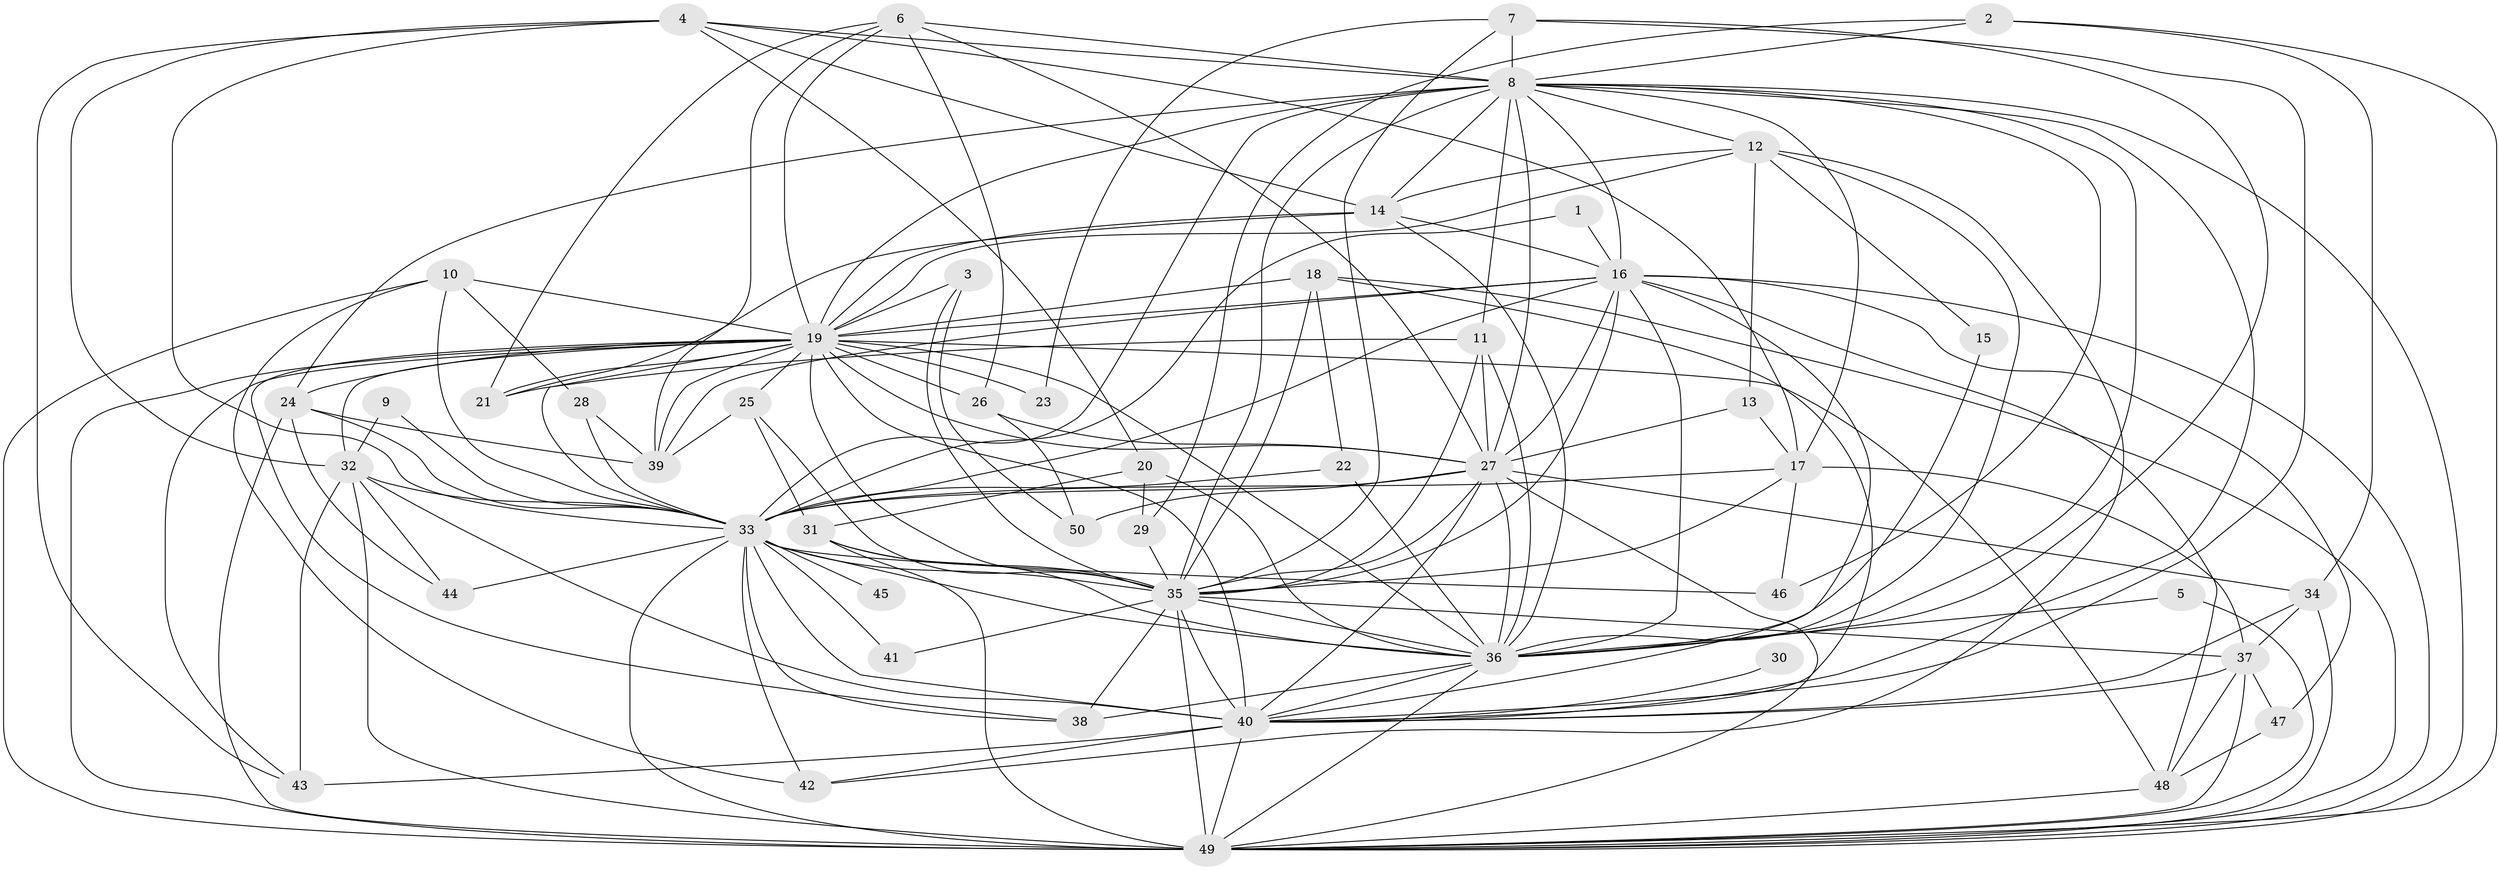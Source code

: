// original degree distribution, {23: 0.008, 27: 0.008, 16: 0.016, 30: 0.008, 14: 0.008, 19: 0.008, 28: 0.008, 21: 0.008, 25: 0.008, 3: 0.208, 8: 0.016, 6: 0.016, 5: 0.08, 2: 0.512, 7: 0.008, 4: 0.08}
// Generated by graph-tools (version 1.1) at 2025/36/03/04/25 23:36:21]
// undirected, 50 vertices, 166 edges
graph export_dot {
  node [color=gray90,style=filled];
  1;
  2;
  3;
  4;
  5;
  6;
  7;
  8;
  9;
  10;
  11;
  12;
  13;
  14;
  15;
  16;
  17;
  18;
  19;
  20;
  21;
  22;
  23;
  24;
  25;
  26;
  27;
  28;
  29;
  30;
  31;
  32;
  33;
  34;
  35;
  36;
  37;
  38;
  39;
  40;
  41;
  42;
  43;
  44;
  45;
  46;
  47;
  48;
  49;
  50;
  1 -- 16 [weight=1.0];
  1 -- 33 [weight=1.0];
  2 -- 8 [weight=1.0];
  2 -- 29 [weight=1.0];
  2 -- 34 [weight=1.0];
  2 -- 49 [weight=1.0];
  3 -- 19 [weight=1.0];
  3 -- 35 [weight=1.0];
  3 -- 50 [weight=1.0];
  4 -- 8 [weight=1.0];
  4 -- 14 [weight=1.0];
  4 -- 17 [weight=1.0];
  4 -- 20 [weight=1.0];
  4 -- 32 [weight=1.0];
  4 -- 33 [weight=1.0];
  4 -- 43 [weight=1.0];
  5 -- 36 [weight=1.0];
  5 -- 49 [weight=1.0];
  6 -- 8 [weight=1.0];
  6 -- 19 [weight=1.0];
  6 -- 21 [weight=1.0];
  6 -- 26 [weight=1.0];
  6 -- 27 [weight=1.0];
  6 -- 39 [weight=1.0];
  7 -- 8 [weight=1.0];
  7 -- 23 [weight=1.0];
  7 -- 35 [weight=1.0];
  7 -- 36 [weight=1.0];
  7 -- 40 [weight=1.0];
  8 -- 11 [weight=1.0];
  8 -- 12 [weight=1.0];
  8 -- 14 [weight=1.0];
  8 -- 16 [weight=1.0];
  8 -- 17 [weight=1.0];
  8 -- 19 [weight=2.0];
  8 -- 24 [weight=1.0];
  8 -- 27 [weight=1.0];
  8 -- 33 [weight=2.0];
  8 -- 35 [weight=3.0];
  8 -- 36 [weight=3.0];
  8 -- 40 [weight=1.0];
  8 -- 46 [weight=2.0];
  8 -- 49 [weight=1.0];
  9 -- 32 [weight=1.0];
  9 -- 33 [weight=2.0];
  10 -- 19 [weight=1.0];
  10 -- 28 [weight=1.0];
  10 -- 33 [weight=1.0];
  10 -- 42 [weight=1.0];
  10 -- 49 [weight=1.0];
  11 -- 21 [weight=1.0];
  11 -- 27 [weight=1.0];
  11 -- 35 [weight=1.0];
  11 -- 36 [weight=1.0];
  12 -- 13 [weight=1.0];
  12 -- 14 [weight=1.0];
  12 -- 15 [weight=1.0];
  12 -- 19 [weight=2.0];
  12 -- 36 [weight=1.0];
  12 -- 42 [weight=1.0];
  13 -- 17 [weight=1.0];
  13 -- 27 [weight=1.0];
  14 -- 16 [weight=1.0];
  14 -- 19 [weight=1.0];
  14 -- 21 [weight=1.0];
  14 -- 36 [weight=1.0];
  15 -- 36 [weight=1.0];
  16 -- 19 [weight=3.0];
  16 -- 27 [weight=1.0];
  16 -- 33 [weight=1.0];
  16 -- 35 [weight=1.0];
  16 -- 36 [weight=2.0];
  16 -- 39 [weight=1.0];
  16 -- 40 [weight=1.0];
  16 -- 47 [weight=1.0];
  16 -- 48 [weight=1.0];
  16 -- 49 [weight=1.0];
  17 -- 33 [weight=1.0];
  17 -- 35 [weight=1.0];
  17 -- 37 [weight=1.0];
  17 -- 46 [weight=1.0];
  18 -- 19 [weight=1.0];
  18 -- 22 [weight=1.0];
  18 -- 35 [weight=1.0];
  18 -- 40 [weight=1.0];
  18 -- 49 [weight=1.0];
  19 -- 21 [weight=1.0];
  19 -- 23 [weight=1.0];
  19 -- 24 [weight=1.0];
  19 -- 25 [weight=1.0];
  19 -- 26 [weight=1.0];
  19 -- 27 [weight=2.0];
  19 -- 32 [weight=1.0];
  19 -- 33 [weight=3.0];
  19 -- 35 [weight=2.0];
  19 -- 36 [weight=3.0];
  19 -- 38 [weight=1.0];
  19 -- 39 [weight=1.0];
  19 -- 40 [weight=2.0];
  19 -- 43 [weight=1.0];
  19 -- 48 [weight=1.0];
  19 -- 49 [weight=4.0];
  20 -- 29 [weight=1.0];
  20 -- 31 [weight=1.0];
  20 -- 36 [weight=1.0];
  22 -- 33 [weight=1.0];
  22 -- 36 [weight=1.0];
  24 -- 33 [weight=1.0];
  24 -- 39 [weight=1.0];
  24 -- 44 [weight=1.0];
  24 -- 49 [weight=1.0];
  25 -- 31 [weight=1.0];
  25 -- 35 [weight=1.0];
  25 -- 39 [weight=1.0];
  26 -- 27 [weight=1.0];
  26 -- 50 [weight=1.0];
  27 -- 33 [weight=1.0];
  27 -- 34 [weight=1.0];
  27 -- 35 [weight=2.0];
  27 -- 36 [weight=1.0];
  27 -- 40 [weight=1.0];
  27 -- 49 [weight=1.0];
  27 -- 50 [weight=1.0];
  28 -- 33 [weight=1.0];
  28 -- 39 [weight=1.0];
  29 -- 35 [weight=2.0];
  30 -- 40 [weight=1.0];
  31 -- 35 [weight=1.0];
  31 -- 36 [weight=1.0];
  31 -- 49 [weight=1.0];
  32 -- 33 [weight=1.0];
  32 -- 40 [weight=1.0];
  32 -- 43 [weight=2.0];
  32 -- 44 [weight=1.0];
  32 -- 49 [weight=1.0];
  33 -- 35 [weight=1.0];
  33 -- 36 [weight=1.0];
  33 -- 38 [weight=1.0];
  33 -- 40 [weight=2.0];
  33 -- 41 [weight=1.0];
  33 -- 42 [weight=1.0];
  33 -- 44 [weight=1.0];
  33 -- 45 [weight=1.0];
  33 -- 46 [weight=1.0];
  33 -- 49 [weight=1.0];
  34 -- 37 [weight=1.0];
  34 -- 40 [weight=1.0];
  34 -- 49 [weight=1.0];
  35 -- 36 [weight=2.0];
  35 -- 37 [weight=2.0];
  35 -- 38 [weight=1.0];
  35 -- 40 [weight=1.0];
  35 -- 41 [weight=1.0];
  35 -- 49 [weight=2.0];
  36 -- 38 [weight=1.0];
  36 -- 40 [weight=1.0];
  36 -- 49 [weight=1.0];
  37 -- 40 [weight=1.0];
  37 -- 47 [weight=1.0];
  37 -- 48 [weight=1.0];
  37 -- 49 [weight=1.0];
  40 -- 42 [weight=1.0];
  40 -- 43 [weight=1.0];
  40 -- 49 [weight=1.0];
  47 -- 48 [weight=1.0];
  48 -- 49 [weight=1.0];
}
